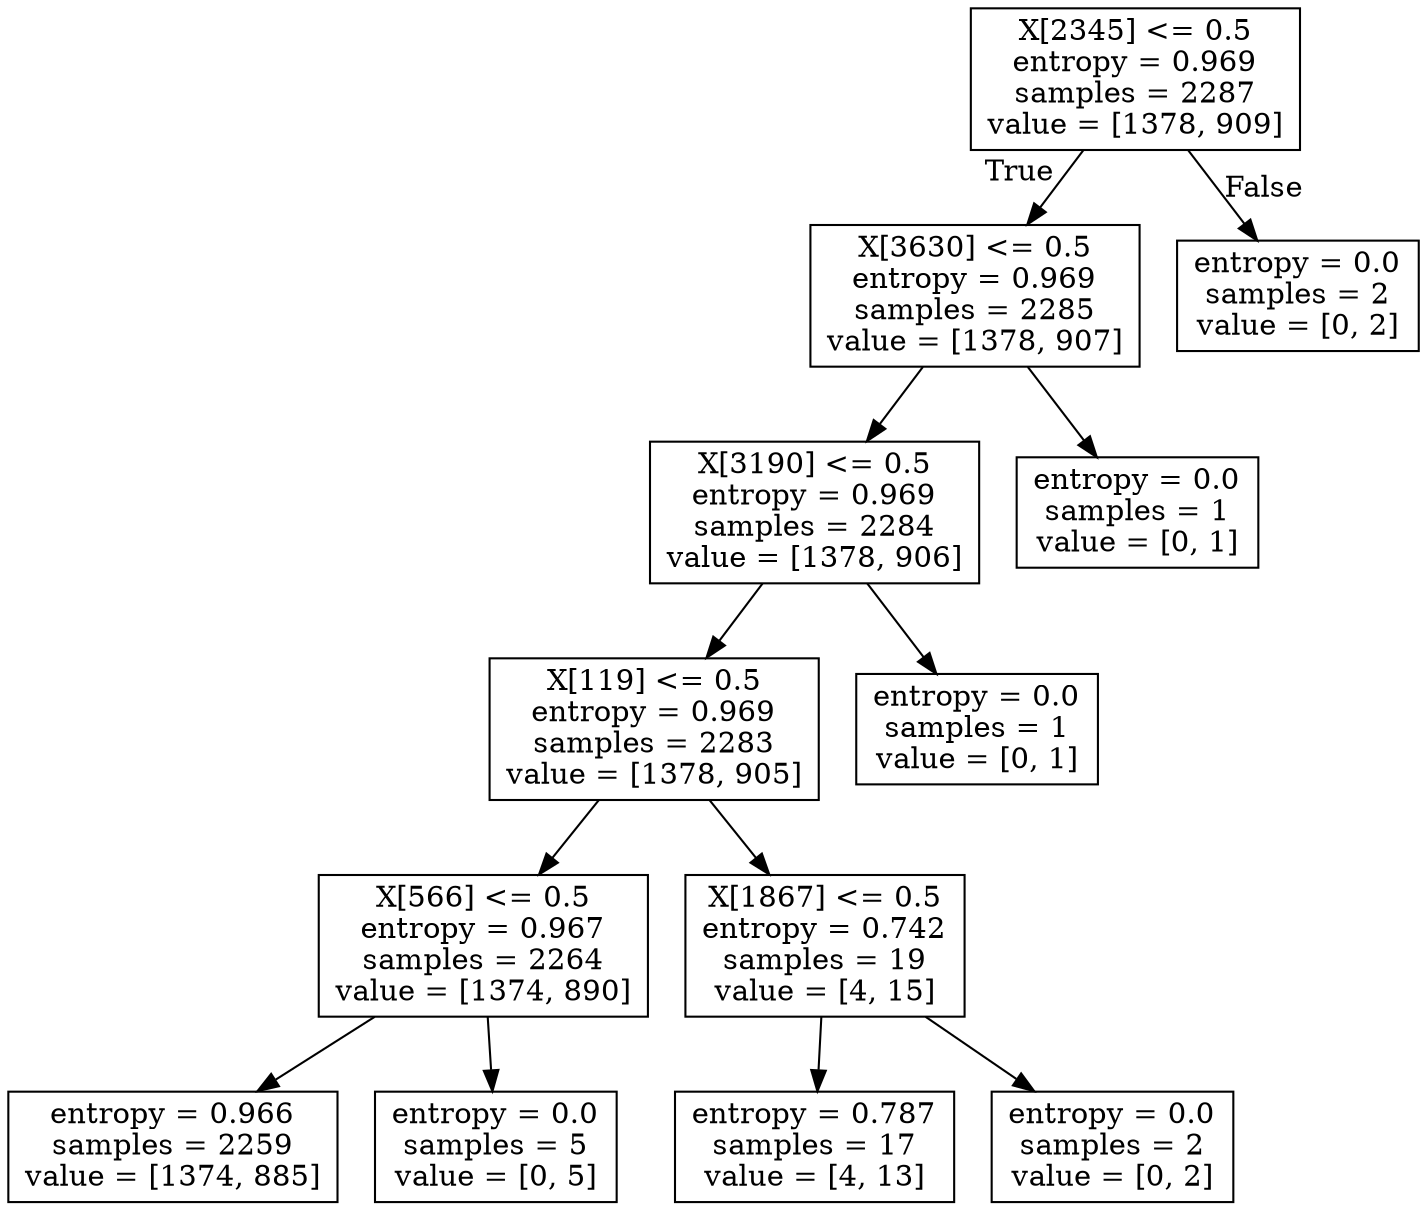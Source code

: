 digraph Tree {
node [shape=box] ;
0 [label="X[2345] <= 0.5\nentropy = 0.969\nsamples = 2287\nvalue = [1378, 909]"] ;
1 [label="X[3630] <= 0.5\nentropy = 0.969\nsamples = 2285\nvalue = [1378, 907]"] ;
0 -> 1 [labeldistance=2.5, labelangle=45, headlabel="True"] ;
2 [label="X[3190] <= 0.5\nentropy = 0.969\nsamples = 2284\nvalue = [1378, 906]"] ;
1 -> 2 ;
3 [label="X[119] <= 0.5\nentropy = 0.969\nsamples = 2283\nvalue = [1378, 905]"] ;
2 -> 3 ;
4 [label="X[566] <= 0.5\nentropy = 0.967\nsamples = 2264\nvalue = [1374, 890]"] ;
3 -> 4 ;
5 [label="entropy = 0.966\nsamples = 2259\nvalue = [1374, 885]"] ;
4 -> 5 ;
6 [label="entropy = 0.0\nsamples = 5\nvalue = [0, 5]"] ;
4 -> 6 ;
7 [label="X[1867] <= 0.5\nentropy = 0.742\nsamples = 19\nvalue = [4, 15]"] ;
3 -> 7 ;
8 [label="entropy = 0.787\nsamples = 17\nvalue = [4, 13]"] ;
7 -> 8 ;
9 [label="entropy = 0.0\nsamples = 2\nvalue = [0, 2]"] ;
7 -> 9 ;
10 [label="entropy = 0.0\nsamples = 1\nvalue = [0, 1]"] ;
2 -> 10 ;
11 [label="entropy = 0.0\nsamples = 1\nvalue = [0, 1]"] ;
1 -> 11 ;
12 [label="entropy = 0.0\nsamples = 2\nvalue = [0, 2]"] ;
0 -> 12 [labeldistance=2.5, labelangle=-45, headlabel="False"] ;
}